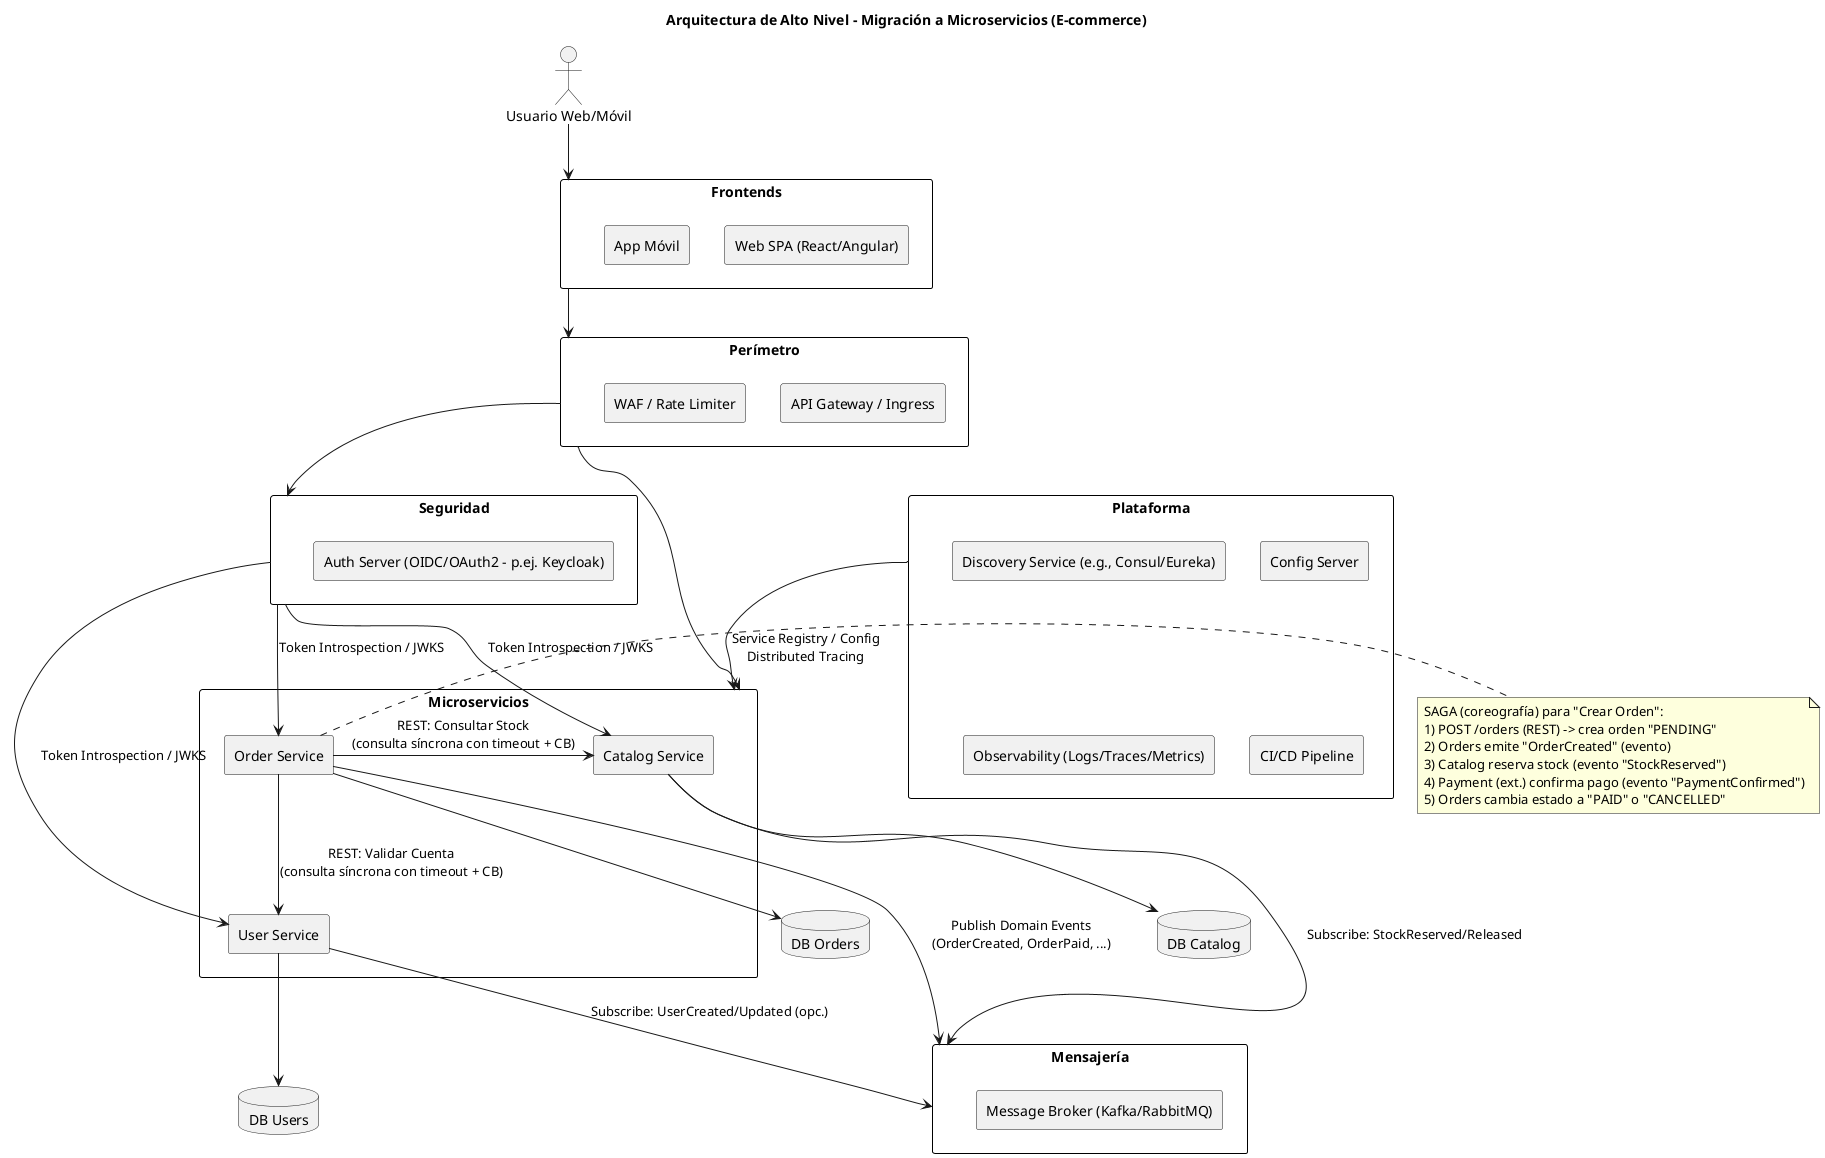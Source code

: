 
@startuml
title Arquitectura de Alto Nivel - Migración a Microservicios (E-commerce)

skinparam componentStyle rectangle
skinparam rectangle {
  BorderColor black
  ArrowColor black
}

actor "Usuario Web/Móvil" as user

rectangle "Frontends" as FE {
  [Web SPA (React/Angular)]
  [App Móvil]
}

rectangle "Perímetro" as DMZ {
  [API Gateway / Ingress]
  [WAF / Rate Limiter]
}

rectangle "Plataforma" as PLATFORM {
  [Discovery Service (e.g., Consul/Eureka)]
  [Config Server]
  [Observability (Logs/Traces/Metrics)]
  [CI/CD Pipeline]
}

rectangle "Seguridad" as SEC {
  [Auth Server (OIDC/OAuth2 - p.ej. Keycloak)]
}

rectangle "Mensajería" as MSG {
  [Message Broker (Kafka/RabbitMQ)]
}

rectangle "Microservicios" as MS {
  component "Catalog Service" as Catalog
  component "User Service" as Users
  component "Order Service" as Orders
}

database "DB Catalog" as DBc
database "DB Users" as DBu
database "DB Orders" as DBo

FE -down-> DMZ
user --> FE
DMZ --> MS
DMZ --> SEC

SEC --> Users : Token Introspection / JWKS
SEC --> Orders : Token Introspection / JWKS
SEC --> Catalog : Token Introspection / JWKS

Orders --> MSG : Publish Domain Events\n(OrderCreated, OrderPaid, ...)
Catalog --> MSG : Subscribe: StockReserved/Released
Users --> MSG : Subscribe: UserCreated/Updated (opc.)

Catalog --> DBc
Users --> DBu
Orders --> DBo

Orders -right-> Catalog : REST: Consultar Stock\n(consulta síncrona con timeout + CB)
Orders -down-> Users : REST: Validar Cuenta\n(consulta síncrona con timeout + CB)

MS -[hidden]- PLATFORM
PLATFORM -down-> MS : Service Registry / Config\nDistributed Tracing

note right of Orders
SAGA (coreografía) para "Crear Orden":
1) POST /orders (REST) -> crea orden "PENDING"
2) Orders emite "OrderCreated" (evento)
3) Catalog reserva stock (evento "StockReserved")
4) Payment (ext.) confirma pago (evento "PaymentConfirmed")
5) Orders cambia estado a "PAID" o "CANCELLED"
end note

@enduml
